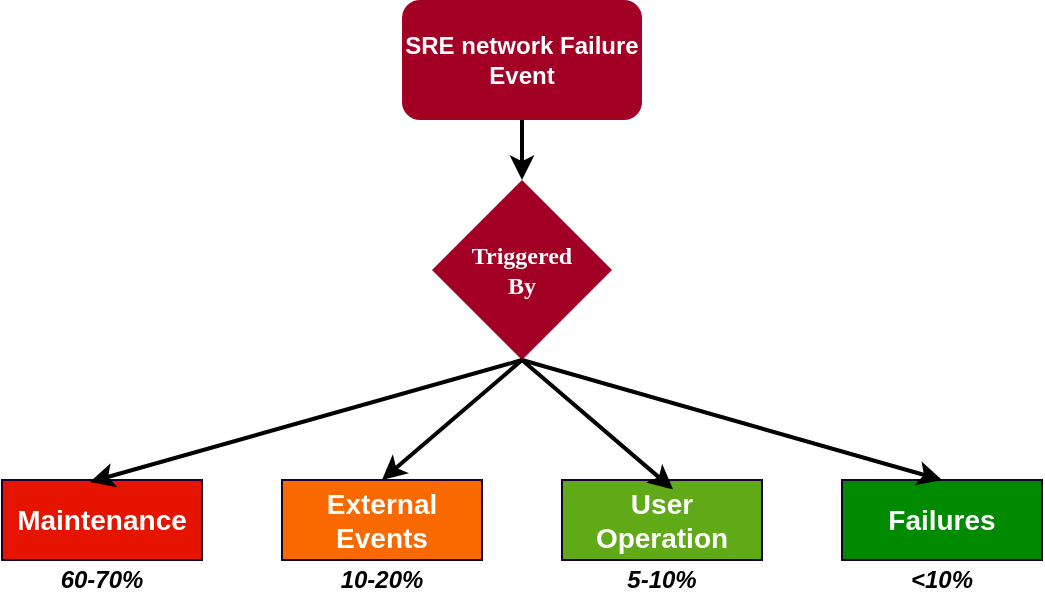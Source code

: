 <mxfile version="12.1.4" type="github" pages="1">
  <diagram id="fbNiFaY6dAWync61rJiA" name="Page-1">
    <mxGraphModel dx="1122" dy="757" grid="1" gridSize="10" guides="1" tooltips="1" connect="1" arrows="1" fold="1" page="1" pageScale="1" pageWidth="850" pageHeight="1100" math="0" shadow="0">
      <root>
        <mxCell id="0"/>
        <mxCell id="1" parent="0"/>
        <mxCell id="g9HdnmW0gcBoiEjRF-qI-2" value="&lt;b&gt;SRE network Failure Event&lt;/b&gt;" style="rounded=1;whiteSpace=wrap;html=1;fillColor=#a20025;strokeColor=none;fontColor=#ffffff;" parent="1" vertex="1">
          <mxGeometry x="320" y="40" width="120" height="60" as="geometry"/>
        </mxCell>
        <mxCell id="g9HdnmW0gcBoiEjRF-qI-6" value="&lt;pre&gt;&lt;/pre&gt;&lt;b style=&quot;font-size: 14px&quot;&gt;&lt;p&gt;&lt;b&gt;Maintenance&lt;/b&gt;&lt;/p&gt;&lt;/b&gt;" style="rounded=0;whiteSpace=wrap;html=1;fillColor=#e51400;strokeColor=#190033;fontColor=#ffffff;align=center;" parent="1" vertex="1">
          <mxGeometry x="120" y="280" width="100" height="40" as="geometry"/>
        </mxCell>
        <mxCell id="g9HdnmW0gcBoiEjRF-qI-8" value="&lt;pre&gt;&lt;/pre&gt;&lt;b style=&quot;font-size: 14px&quot;&gt;&lt;p&gt;External Events&lt;/p&gt;&lt;/b&gt;" style="rounded=0;whiteSpace=wrap;html=1;fillColor=#fa6800;strokeColor=#190033;fontColor=#ffffff;align=center;" parent="1" vertex="1">
          <mxGeometry x="260" y="280" width="100" height="40" as="geometry"/>
        </mxCell>
        <mxCell id="g9HdnmW0gcBoiEjRF-qI-9" value="&lt;pre&gt;&lt;/pre&gt;&lt;b style=&quot;font-size: 14px&quot;&gt;&lt;p&gt;&lt;b&gt;User Operation&lt;/b&gt;&lt;/p&gt;&lt;/b&gt;" style="rounded=0;whiteSpace=wrap;html=1;fillColor=#60a917;strokeColor=#190033;fontColor=#ffffff;align=center;" parent="1" vertex="1">
          <mxGeometry x="400" y="280" width="100" height="40" as="geometry"/>
        </mxCell>
        <mxCell id="vj2LEgVDpg09O2PBtGoZ-1" value="&lt;pre&gt;&lt;/pre&gt;&lt;b style=&quot;font-size: 14px&quot;&gt;&lt;p&gt;&lt;b&gt;Failures&lt;/b&gt;&lt;/p&gt;&lt;/b&gt;" style="rounded=0;whiteSpace=wrap;html=1;fillColor=#008a00;strokeColor=#190033;fontColor=#ffffff;align=center;" vertex="1" parent="1">
          <mxGeometry x="540" y="280" width="100" height="40" as="geometry"/>
        </mxCell>
        <mxCell id="vj2LEgVDpg09O2PBtGoZ-2" value="&lt;p&gt;&lt;font face=&quot;Verdana&quot;&gt;&lt;font style=&quot;font-size: 12px&quot;&gt;&lt;b&gt;Triggered&lt;br&gt;&lt;/b&gt;&lt;/font&gt;&lt;font style=&quot;font-size: 12px&quot;&gt;&lt;b&gt;By&lt;/b&gt;&lt;/font&gt;&lt;/font&gt;&lt;/p&gt;" style="rhombus;whiteSpace=wrap;html=1;fillColor=#a20025;strokeColor=none;fontColor=#ffffff;" vertex="1" parent="1">
          <mxGeometry x="335" y="130" width="90" height="90" as="geometry"/>
        </mxCell>
        <mxCell id="vj2LEgVDpg09O2PBtGoZ-3" value="" style="endArrow=classic;html=1;exitX=0.5;exitY=1;exitDx=0;exitDy=0;entryX=0.5;entryY=0;entryDx=0;entryDy=0;strokeWidth=2;" edge="1" parent="1" source="g9HdnmW0gcBoiEjRF-qI-2" target="vj2LEgVDpg09O2PBtGoZ-2">
          <mxGeometry width="50" height="50" relative="1" as="geometry">
            <mxPoint x="120" y="400" as="sourcePoint"/>
            <mxPoint x="170" y="350" as="targetPoint"/>
          </mxGeometry>
        </mxCell>
        <mxCell id="vj2LEgVDpg09O2PBtGoZ-10" value="" style="endArrow=classic;html=1;entryX=0.44;entryY=0.025;entryDx=0;entryDy=0;strokeWidth=2;entryPerimeter=0;exitX=0.5;exitY=1;exitDx=0;exitDy=0;" edge="1" parent="1" source="vj2LEgVDpg09O2PBtGoZ-2" target="g9HdnmW0gcBoiEjRF-qI-6">
          <mxGeometry width="50" height="50" relative="1" as="geometry">
            <mxPoint x="377" y="220" as="sourcePoint"/>
            <mxPoint x="140" y="540" as="targetPoint"/>
          </mxGeometry>
        </mxCell>
        <mxCell id="vj2LEgVDpg09O2PBtGoZ-12" value="" style="endArrow=classic;html=1;exitX=0.5;exitY=1;exitDx=0;exitDy=0;entryX=0.5;entryY=0;entryDx=0;entryDy=0;strokeWidth=2;" edge="1" parent="1" source="vj2LEgVDpg09O2PBtGoZ-2" target="g9HdnmW0gcBoiEjRF-qI-8">
          <mxGeometry width="50" height="50" relative="1" as="geometry">
            <mxPoint x="160" y="510" as="sourcePoint"/>
            <mxPoint x="160" y="540" as="targetPoint"/>
          </mxGeometry>
        </mxCell>
        <mxCell id="vj2LEgVDpg09O2PBtGoZ-13" value="" style="endArrow=classic;html=1;exitX=0.5;exitY=1;exitDx=0;exitDy=0;entryX=0.555;entryY=0.117;entryDx=0;entryDy=0;strokeWidth=2;entryPerimeter=0;" edge="1" parent="1" source="vj2LEgVDpg09O2PBtGoZ-2" target="g9HdnmW0gcBoiEjRF-qI-9">
          <mxGeometry width="50" height="50" relative="1" as="geometry">
            <mxPoint x="180" y="510" as="sourcePoint"/>
            <mxPoint x="180" y="540" as="targetPoint"/>
          </mxGeometry>
        </mxCell>
        <mxCell id="vj2LEgVDpg09O2PBtGoZ-14" value="" style="endArrow=classic;html=1;exitX=0.5;exitY=1;exitDx=0;exitDy=0;entryX=0.5;entryY=0;entryDx=0;entryDy=0;strokeWidth=2;" edge="1" parent="1" source="vj2LEgVDpg09O2PBtGoZ-2" target="vj2LEgVDpg09O2PBtGoZ-1">
          <mxGeometry width="50" height="50" relative="1" as="geometry">
            <mxPoint x="210" y="520" as="sourcePoint"/>
            <mxPoint x="210" y="550" as="targetPoint"/>
          </mxGeometry>
        </mxCell>
        <mxCell id="vj2LEgVDpg09O2PBtGoZ-16" value="&lt;b&gt;&lt;i&gt;60-70%&lt;/i&gt;&lt;/b&gt;" style="text;html=1;strokeColor=none;fillColor=none;align=center;verticalAlign=middle;whiteSpace=wrap;rounded=0;" vertex="1" parent="1">
          <mxGeometry x="145" y="320" width="50" height="20" as="geometry"/>
        </mxCell>
        <mxCell id="vj2LEgVDpg09O2PBtGoZ-17" value="&lt;b&gt;&lt;i&gt;10-20%&lt;/i&gt;&lt;/b&gt;" style="text;html=1;strokeColor=none;fillColor=none;align=center;verticalAlign=middle;whiteSpace=wrap;rounded=0;" vertex="1" parent="1">
          <mxGeometry x="285" y="320" width="50" height="20" as="geometry"/>
        </mxCell>
        <mxCell id="vj2LEgVDpg09O2PBtGoZ-18" value="&lt;b&gt;&lt;i&gt;5-10%&lt;/i&gt;&lt;/b&gt;" style="text;html=1;strokeColor=none;fillColor=none;align=center;verticalAlign=middle;whiteSpace=wrap;rounded=0;" vertex="1" parent="1">
          <mxGeometry x="425" y="320" width="50" height="20" as="geometry"/>
        </mxCell>
        <mxCell id="vj2LEgVDpg09O2PBtGoZ-19" value="&lt;b&gt;&lt;i&gt;&amp;lt;10%&lt;/i&gt;&lt;/b&gt;" style="text;html=1;strokeColor=none;fillColor=none;align=center;verticalAlign=middle;whiteSpace=wrap;rounded=0;" vertex="1" parent="1">
          <mxGeometry x="565" y="320" width="50" height="20" as="geometry"/>
        </mxCell>
      </root>
    </mxGraphModel>
  </diagram>
</mxfile>
